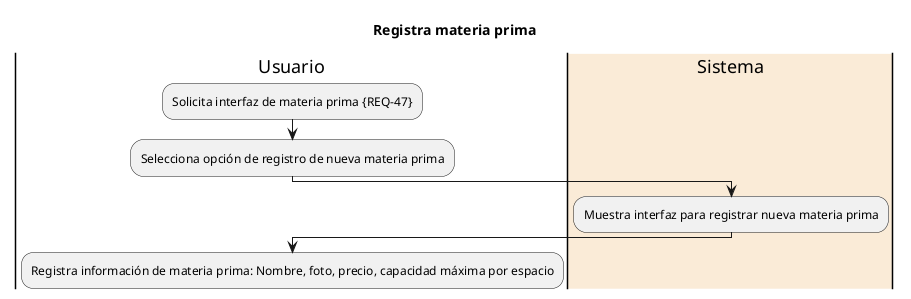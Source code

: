 @startuml Registra materia prima
title Registra materia prima

|Usuario|
:Solicita interfaz de materia prima {REQ-47};
:Selecciona opción de registro de nueva materia prima;

|#AntiqueWhite|Sistema|
:Muestra interfaz para registrar nueva materia prima;

|Usuario|
:Registra información de materia prima: Nombre, foto, precio, capacidad máxima por espacio;

@enduml